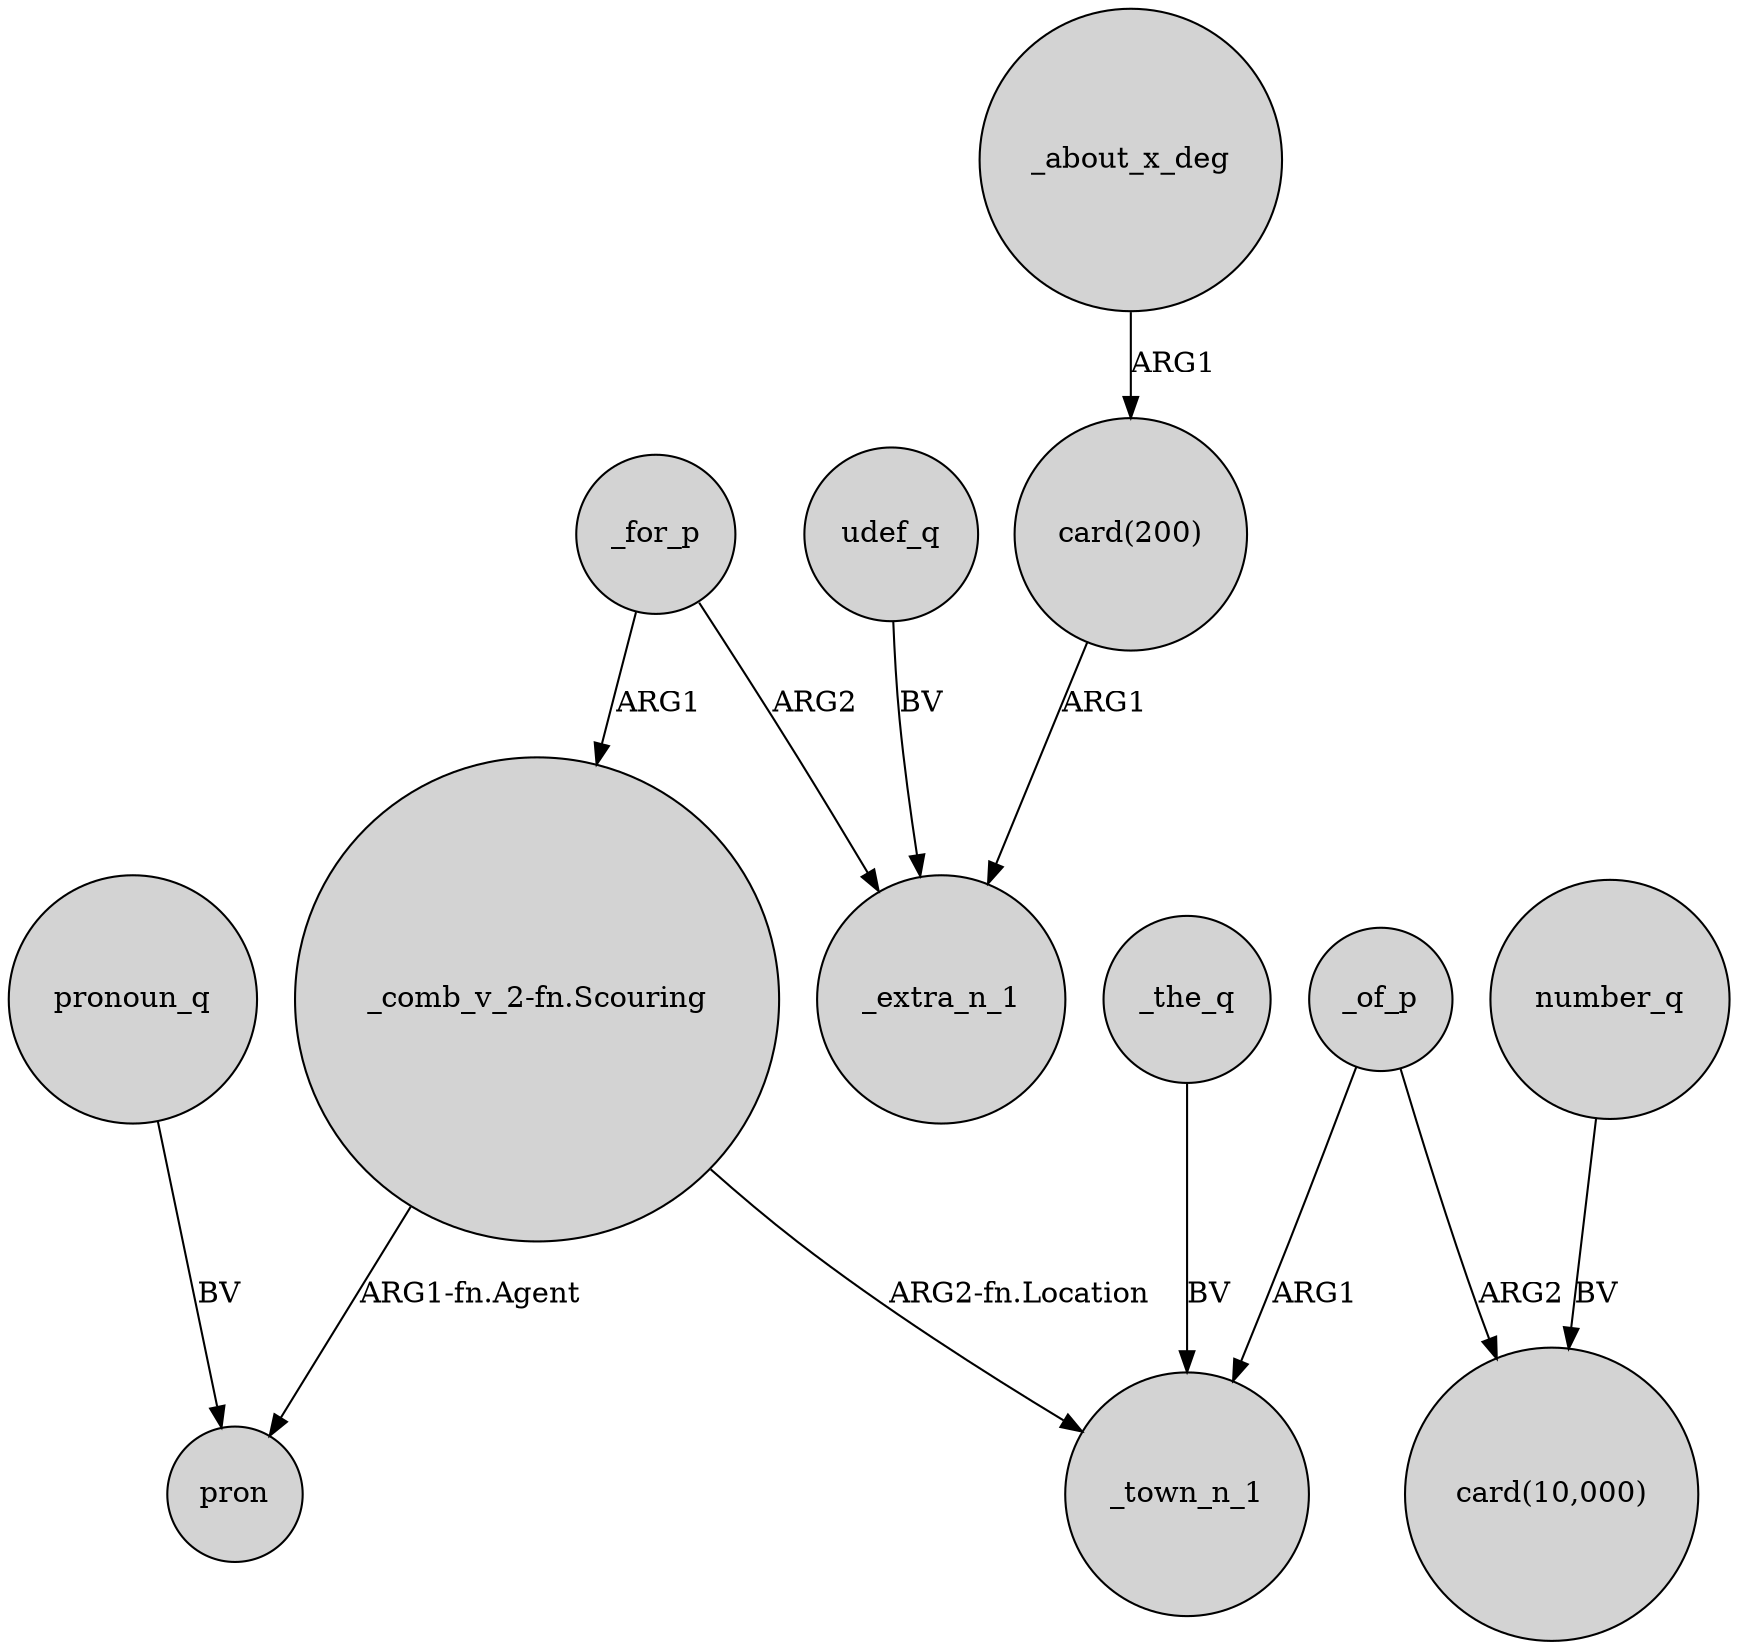 digraph {
	node [shape=circle style=filled]
	_for_p -> _extra_n_1 [label=ARG2]
	_of_p -> _town_n_1 [label=ARG1]
	udef_q -> _extra_n_1 [label=BV]
	number_q -> "card(10,000)" [label=BV]
	_for_p -> "_comb_v_2-fn.Scouring" [label=ARG1]
	_about_x_deg -> "card(200)" [label=ARG1]
	"card(200)" -> _extra_n_1 [label=ARG1]
	_of_p -> "card(10,000)" [label=ARG2]
	"_comb_v_2-fn.Scouring" -> _town_n_1 [label="ARG2-fn.Location"]
	"_comb_v_2-fn.Scouring" -> pron [label="ARG1-fn.Agent"]
	_the_q -> _town_n_1 [label=BV]
	pronoun_q -> pron [label=BV]
}
